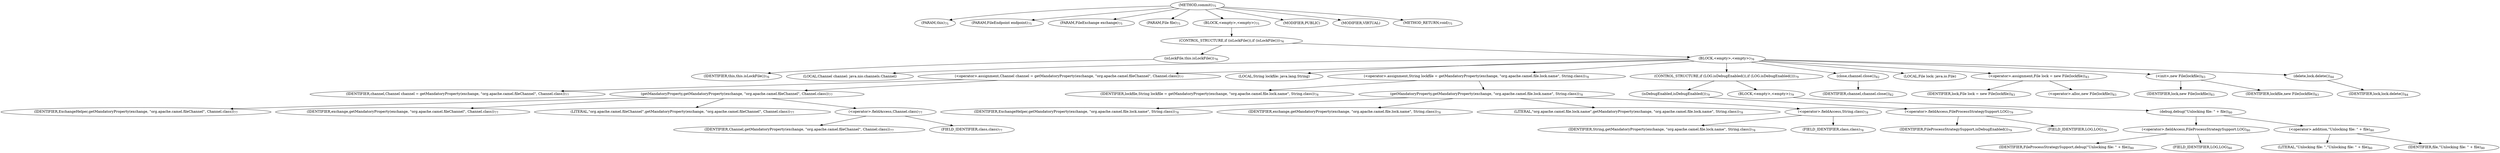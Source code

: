 digraph "commit" {  
"172" [label = <(METHOD,commit)<SUB>75</SUB>> ]
"13" [label = <(PARAM,this)<SUB>75</SUB>> ]
"173" [label = <(PARAM,FileEndpoint endpoint)<SUB>75</SUB>> ]
"174" [label = <(PARAM,FileExchange exchange)<SUB>75</SUB>> ]
"175" [label = <(PARAM,File file)<SUB>75</SUB>> ]
"176" [label = <(BLOCK,&lt;empty&gt;,&lt;empty&gt;)<SUB>75</SUB>> ]
"177" [label = <(CONTROL_STRUCTURE,if (isLockFile()),if (isLockFile()))<SUB>76</SUB>> ]
"178" [label = <(isLockFile,this.isLockFile())<SUB>76</SUB>> ]
"12" [label = <(IDENTIFIER,this,this.isLockFile())<SUB>76</SUB>> ]
"179" [label = <(BLOCK,&lt;empty&gt;,&lt;empty&gt;)<SUB>76</SUB>> ]
"180" [label = <(LOCAL,Channel channel: java.nio.channels.Channel)> ]
"181" [label = <(&lt;operator&gt;.assignment,Channel channel = getMandatoryProperty(exchange, &quot;org.apache.camel.fileChannel&quot;, Channel.class))<SUB>77</SUB>> ]
"182" [label = <(IDENTIFIER,channel,Channel channel = getMandatoryProperty(exchange, &quot;org.apache.camel.fileChannel&quot;, Channel.class))<SUB>77</SUB>> ]
"183" [label = <(getMandatoryProperty,getMandatoryProperty(exchange, &quot;org.apache.camel.fileChannel&quot;, Channel.class))<SUB>77</SUB>> ]
"184" [label = <(IDENTIFIER,ExchangeHelper,getMandatoryProperty(exchange, &quot;org.apache.camel.fileChannel&quot;, Channel.class))<SUB>77</SUB>> ]
"185" [label = <(IDENTIFIER,exchange,getMandatoryProperty(exchange, &quot;org.apache.camel.fileChannel&quot;, Channel.class))<SUB>77</SUB>> ]
"186" [label = <(LITERAL,&quot;org.apache.camel.fileChannel&quot;,getMandatoryProperty(exchange, &quot;org.apache.camel.fileChannel&quot;, Channel.class))<SUB>77</SUB>> ]
"187" [label = <(&lt;operator&gt;.fieldAccess,Channel.class)<SUB>77</SUB>> ]
"188" [label = <(IDENTIFIER,Channel,getMandatoryProperty(exchange, &quot;org.apache.camel.fileChannel&quot;, Channel.class))<SUB>77</SUB>> ]
"189" [label = <(FIELD_IDENTIFIER,class,class)<SUB>77</SUB>> ]
"190" [label = <(LOCAL,String lockfile: java.lang.String)> ]
"191" [label = <(&lt;operator&gt;.assignment,String lockfile = getMandatoryProperty(exchange, &quot;org.apache.camel.file.lock.name&quot;, String.class))<SUB>78</SUB>> ]
"192" [label = <(IDENTIFIER,lockfile,String lockfile = getMandatoryProperty(exchange, &quot;org.apache.camel.file.lock.name&quot;, String.class))<SUB>78</SUB>> ]
"193" [label = <(getMandatoryProperty,getMandatoryProperty(exchange, &quot;org.apache.camel.file.lock.name&quot;, String.class))<SUB>78</SUB>> ]
"194" [label = <(IDENTIFIER,ExchangeHelper,getMandatoryProperty(exchange, &quot;org.apache.camel.file.lock.name&quot;, String.class))<SUB>78</SUB>> ]
"195" [label = <(IDENTIFIER,exchange,getMandatoryProperty(exchange, &quot;org.apache.camel.file.lock.name&quot;, String.class))<SUB>78</SUB>> ]
"196" [label = <(LITERAL,&quot;org.apache.camel.file.lock.name&quot;,getMandatoryProperty(exchange, &quot;org.apache.camel.file.lock.name&quot;, String.class))<SUB>78</SUB>> ]
"197" [label = <(&lt;operator&gt;.fieldAccess,String.class)<SUB>78</SUB>> ]
"198" [label = <(IDENTIFIER,String,getMandatoryProperty(exchange, &quot;org.apache.camel.file.lock.name&quot;, String.class))<SUB>78</SUB>> ]
"199" [label = <(FIELD_IDENTIFIER,class,class)<SUB>78</SUB>> ]
"200" [label = <(CONTROL_STRUCTURE,if (LOG.isDebugEnabled()),if (LOG.isDebugEnabled()))<SUB>79</SUB>> ]
"201" [label = <(isDebugEnabled,isDebugEnabled())<SUB>79</SUB>> ]
"202" [label = <(&lt;operator&gt;.fieldAccess,FileProcessStrategySupport.LOG)<SUB>79</SUB>> ]
"203" [label = <(IDENTIFIER,FileProcessStrategySupport,isDebugEnabled())<SUB>79</SUB>> ]
"204" [label = <(FIELD_IDENTIFIER,LOG,LOG)<SUB>79</SUB>> ]
"205" [label = <(BLOCK,&lt;empty&gt;,&lt;empty&gt;)<SUB>79</SUB>> ]
"206" [label = <(debug,debug(&quot;Unlocking file: &quot; + file))<SUB>80</SUB>> ]
"207" [label = <(&lt;operator&gt;.fieldAccess,FileProcessStrategySupport.LOG)<SUB>80</SUB>> ]
"208" [label = <(IDENTIFIER,FileProcessStrategySupport,debug(&quot;Unlocking file: &quot; + file))<SUB>80</SUB>> ]
"209" [label = <(FIELD_IDENTIFIER,LOG,LOG)<SUB>80</SUB>> ]
"210" [label = <(&lt;operator&gt;.addition,&quot;Unlocking file: &quot; + file)<SUB>80</SUB>> ]
"211" [label = <(LITERAL,&quot;Unlocking file: &quot;,&quot;Unlocking file: &quot; + file)<SUB>80</SUB>> ]
"212" [label = <(IDENTIFIER,file,&quot;Unlocking file: &quot; + file)<SUB>80</SUB>> ]
"213" [label = <(close,channel.close())<SUB>82</SUB>> ]
"214" [label = <(IDENTIFIER,channel,channel.close())<SUB>82</SUB>> ]
"15" [label = <(LOCAL,File lock: java.io.File)> ]
"215" [label = <(&lt;operator&gt;.assignment,File lock = new File(lockfile))<SUB>83</SUB>> ]
"216" [label = <(IDENTIFIER,lock,File lock = new File(lockfile))<SUB>83</SUB>> ]
"217" [label = <(&lt;operator&gt;.alloc,new File(lockfile))<SUB>83</SUB>> ]
"218" [label = <(&lt;init&gt;,new File(lockfile))<SUB>83</SUB>> ]
"14" [label = <(IDENTIFIER,lock,new File(lockfile))<SUB>83</SUB>> ]
"219" [label = <(IDENTIFIER,lockfile,new File(lockfile))<SUB>83</SUB>> ]
"220" [label = <(delete,lock.delete())<SUB>84</SUB>> ]
"221" [label = <(IDENTIFIER,lock,lock.delete())<SUB>84</SUB>> ]
"222" [label = <(MODIFIER,PUBLIC)> ]
"223" [label = <(MODIFIER,VIRTUAL)> ]
"224" [label = <(METHOD_RETURN,void)<SUB>75</SUB>> ]
  "172" -> "13" 
  "172" -> "173" 
  "172" -> "174" 
  "172" -> "175" 
  "172" -> "176" 
  "172" -> "222" 
  "172" -> "223" 
  "172" -> "224" 
  "176" -> "177" 
  "177" -> "178" 
  "177" -> "179" 
  "178" -> "12" 
  "179" -> "180" 
  "179" -> "181" 
  "179" -> "190" 
  "179" -> "191" 
  "179" -> "200" 
  "179" -> "213" 
  "179" -> "15" 
  "179" -> "215" 
  "179" -> "218" 
  "179" -> "220" 
  "181" -> "182" 
  "181" -> "183" 
  "183" -> "184" 
  "183" -> "185" 
  "183" -> "186" 
  "183" -> "187" 
  "187" -> "188" 
  "187" -> "189" 
  "191" -> "192" 
  "191" -> "193" 
  "193" -> "194" 
  "193" -> "195" 
  "193" -> "196" 
  "193" -> "197" 
  "197" -> "198" 
  "197" -> "199" 
  "200" -> "201" 
  "200" -> "205" 
  "201" -> "202" 
  "202" -> "203" 
  "202" -> "204" 
  "205" -> "206" 
  "206" -> "207" 
  "206" -> "210" 
  "207" -> "208" 
  "207" -> "209" 
  "210" -> "211" 
  "210" -> "212" 
  "213" -> "214" 
  "215" -> "216" 
  "215" -> "217" 
  "218" -> "14" 
  "218" -> "219" 
  "220" -> "221" 
}
